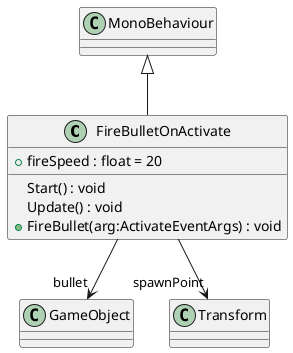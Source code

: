 @startuml
class FireBulletOnActivate {
    + fireSpeed : float = 20
    Start() : void
    Update() : void
    + FireBullet(arg:ActivateEventArgs) : void
}
MonoBehaviour <|-- FireBulletOnActivate
FireBulletOnActivate --> "bullet" GameObject
FireBulletOnActivate --> "spawnPoint" Transform
@enduml
